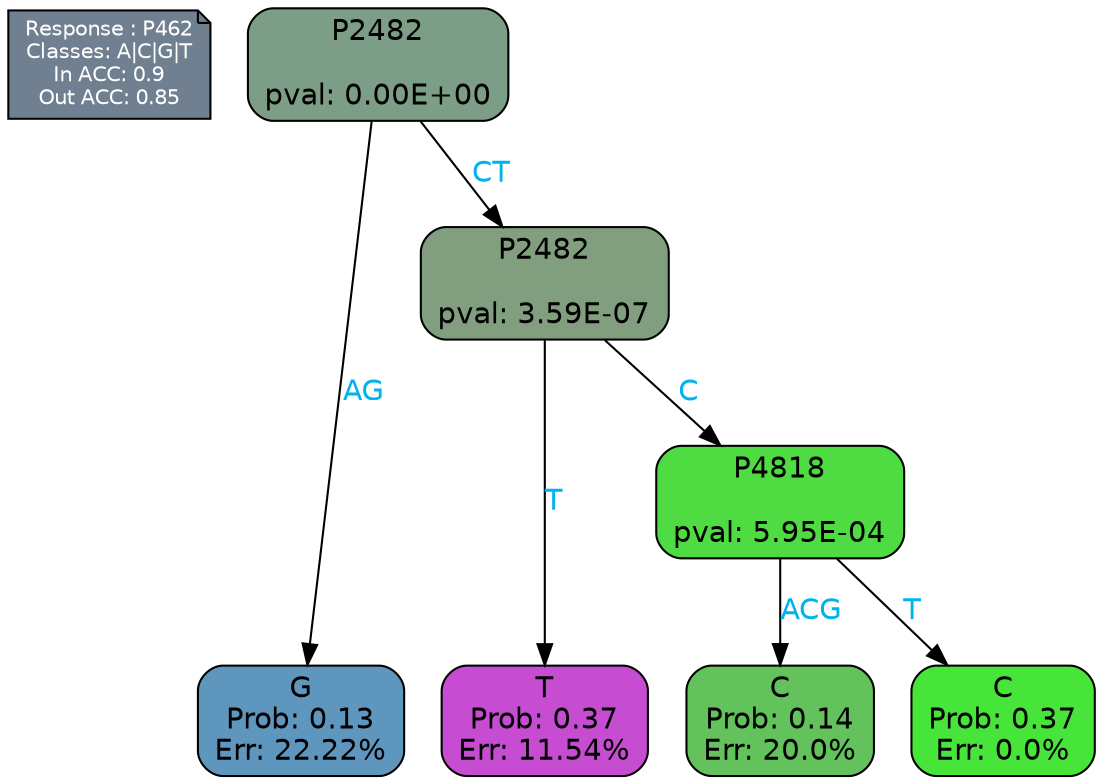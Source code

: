 digraph Tree {
node [shape=box, style="filled, rounded", color="black", fontname=helvetica] ;
graph [ranksep=equally, splines=polylines, bgcolor=transparent, dpi=600] ;
edge [fontname=helvetica] ;
LEGEND [label="Response : P462
Classes: A|C|G|T
In ACC: 0.9
Out ACC: 0.85
",shape=note,align=left,style=filled,fillcolor="slategray",fontcolor="white",fontsize=10];1 [label="P2482

pval: 0.00E+00", fillcolor="#7c9e86"] ;
2 [label="G
Prob: 0.13
Err: 22.22%", fillcolor="#5f96be"] ;
3 [label="P2482

pval: 3.59E-07", fillcolor="#819f7e"] ;
4 [label="T
Prob: 0.37
Err: 11.54%", fillcolor="#c64cd1"] ;
5 [label="P4818

pval: 5.95E-04", fillcolor="#4fdb42"] ;
6 [label="C
Prob: 0.14
Err: 20.0%", fillcolor="#63c25b"] ;
7 [label="C
Prob: 0.37
Err: 0.0%", fillcolor="#47e539"] ;
1 -> 2 [label="AG",fontcolor=deepskyblue2] ;
1 -> 3 [label="CT",fontcolor=deepskyblue2] ;
3 -> 4 [label="T",fontcolor=deepskyblue2] ;
3 -> 5 [label="C",fontcolor=deepskyblue2] ;
5 -> 6 [label="ACG",fontcolor=deepskyblue2] ;
5 -> 7 [label="T",fontcolor=deepskyblue2] ;
{rank = same; 2;4;6;7;}{rank = same; LEGEND;1;}}